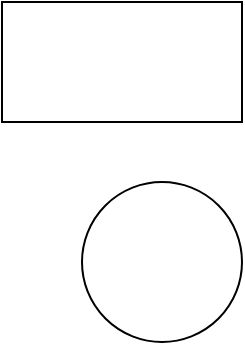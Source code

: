 <mxfile version="13.4.8" type="github"><diagram id="z6h4n0hDWIFQZGOottjq" name="Page-1"><mxGraphModel dx="766" dy="687" grid="1" gridSize="10" guides="1" tooltips="1" connect="1" arrows="1" fold="1" page="1" pageScale="1" pageWidth="827" pageHeight="1169" math="0" shadow="0"><root><mxCell id="0"/><mxCell id="1" parent="0"/><mxCell id="H0VZnaxcbQhxD5Ru9cWN-1" value="" style="rounded=0;whiteSpace=wrap;html=1;" vertex="1" parent="1"><mxGeometry x="140" y="220" width="120" height="60" as="geometry"/></mxCell><mxCell id="H0VZnaxcbQhxD5Ru9cWN-2" value="" style="ellipse;whiteSpace=wrap;html=1;aspect=fixed;" vertex="1" parent="1"><mxGeometry x="180" y="310" width="80" height="80" as="geometry"/></mxCell></root></mxGraphModel></diagram></mxfile>